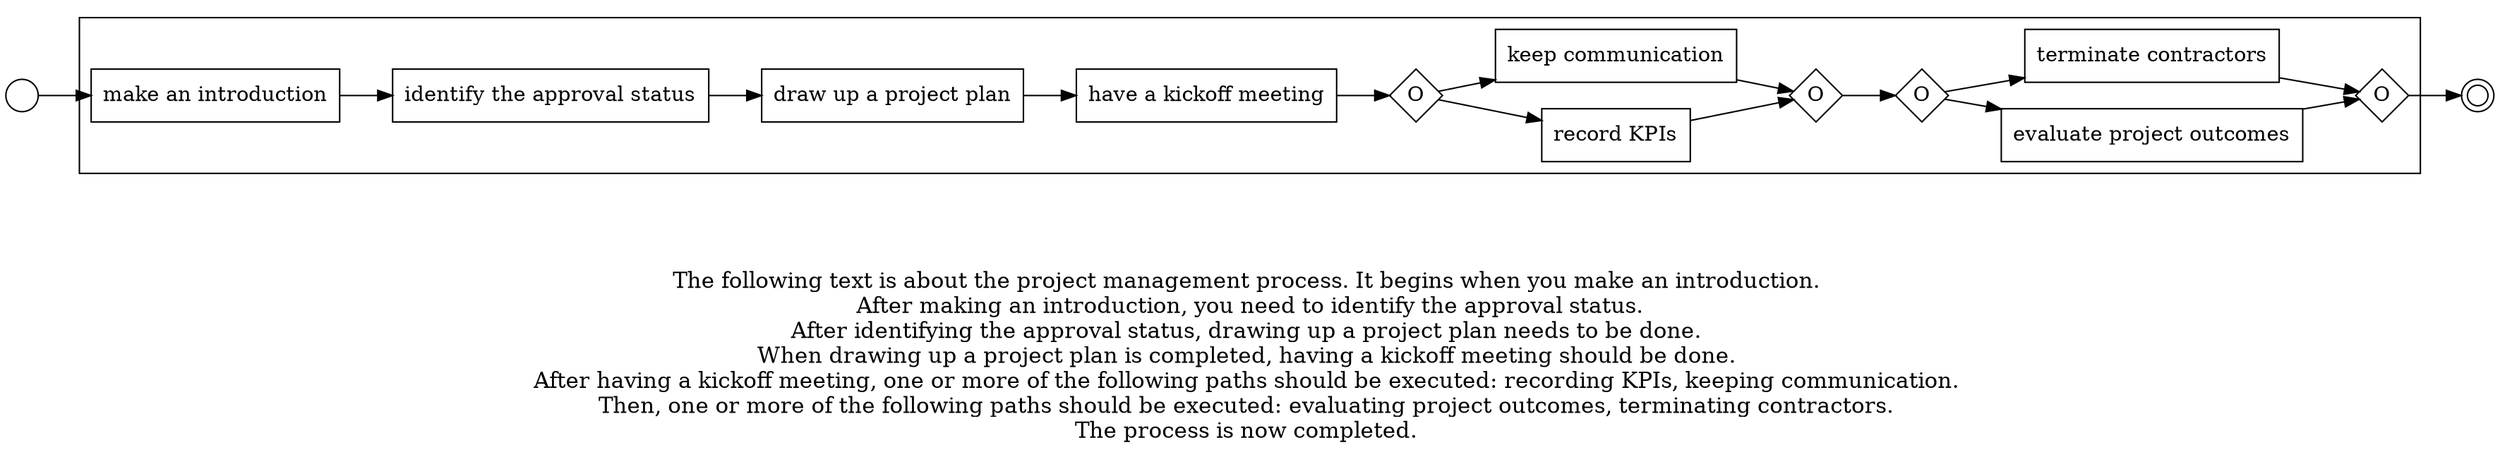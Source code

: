 digraph project_management_process_162 {
	graph [rankdir=LR]
	START_NODE [label="" shape=circle width=0.3]
	subgraph CLUSTER_0 {
		"make an introduction" [shape=box]
		"identify the approval status" [shape=box]
		"make an introduction" -> "identify the approval status"
		"draw up a project plan" [shape=box]
		"identify the approval status" -> "draw up a project plan"
		"have a kickoff meeting" [shape=box]
		"draw up a project plan" -> "have a kickoff meeting"
		"OR_SPLIT--5. Performance and Control_RPS7" [label=O fixedsize=true shape=diamond width=0.5]
		"have a kickoff meeting" -> "OR_SPLIT--5. Performance and Control_RPS7"
		"record KPIs" [shape=box]
		"OR_SPLIT--5. Performance and Control_RPS7" -> "record KPIs"
		"keep communication" [shape=box]
		"OR_SPLIT--5. Performance and Control_RPS7" -> "keep communication"
		"OR_JOIN--5. Performance and Control_RPS7" [label=O fixedsize=true shape=diamond width=0.5]
		"record KPIs" -> "OR_JOIN--5. Performance and Control_RPS7"
		"keep communication" -> "OR_JOIN--5. Performance and Control_RPS7"
		"OR_SPLIT--6. Close_F2G1" [label=O fixedsize=true shape=diamond width=0.5]
		"OR_JOIN--5. Performance and Control_RPS7" -> "OR_SPLIT--6. Close_F2G1"
		"evaluate project outcomes" [shape=box]
		"OR_SPLIT--6. Close_F2G1" -> "evaluate project outcomes"
		"terminate contractors" [shape=box]
		"OR_SPLIT--6. Close_F2G1" -> "terminate contractors"
		"OR_JOIN--6. Close_F2G1" [label=O fixedsize=true shape=diamond width=0.5]
		"evaluate project outcomes" -> "OR_JOIN--6. Close_F2G1"
		"terminate contractors" -> "OR_JOIN--6. Close_F2G1"
	}
	START_NODE -> "make an introduction"
	END_NODE [label="" shape=doublecircle width=0.2]
	"OR_JOIN--6. Close_F2G1" -> END_NODE
	fontsize=15 label="\n\n
The following text is about the project management process. It begins when you make an introduction. 
After making an introduction, you need to identify the approval status.
After identifying the approval status, drawing up a project plan needs to be done. 
When drawing up a project plan is completed, having a kickoff meeting should be done. 
After having a kickoff meeting, one or more of the following paths should be executed: recording KPIs, keeping communication. 
Then, one or more of the following paths should be executed: evaluating project outcomes, terminating contractors. 
The process is now completed. 
"
}
